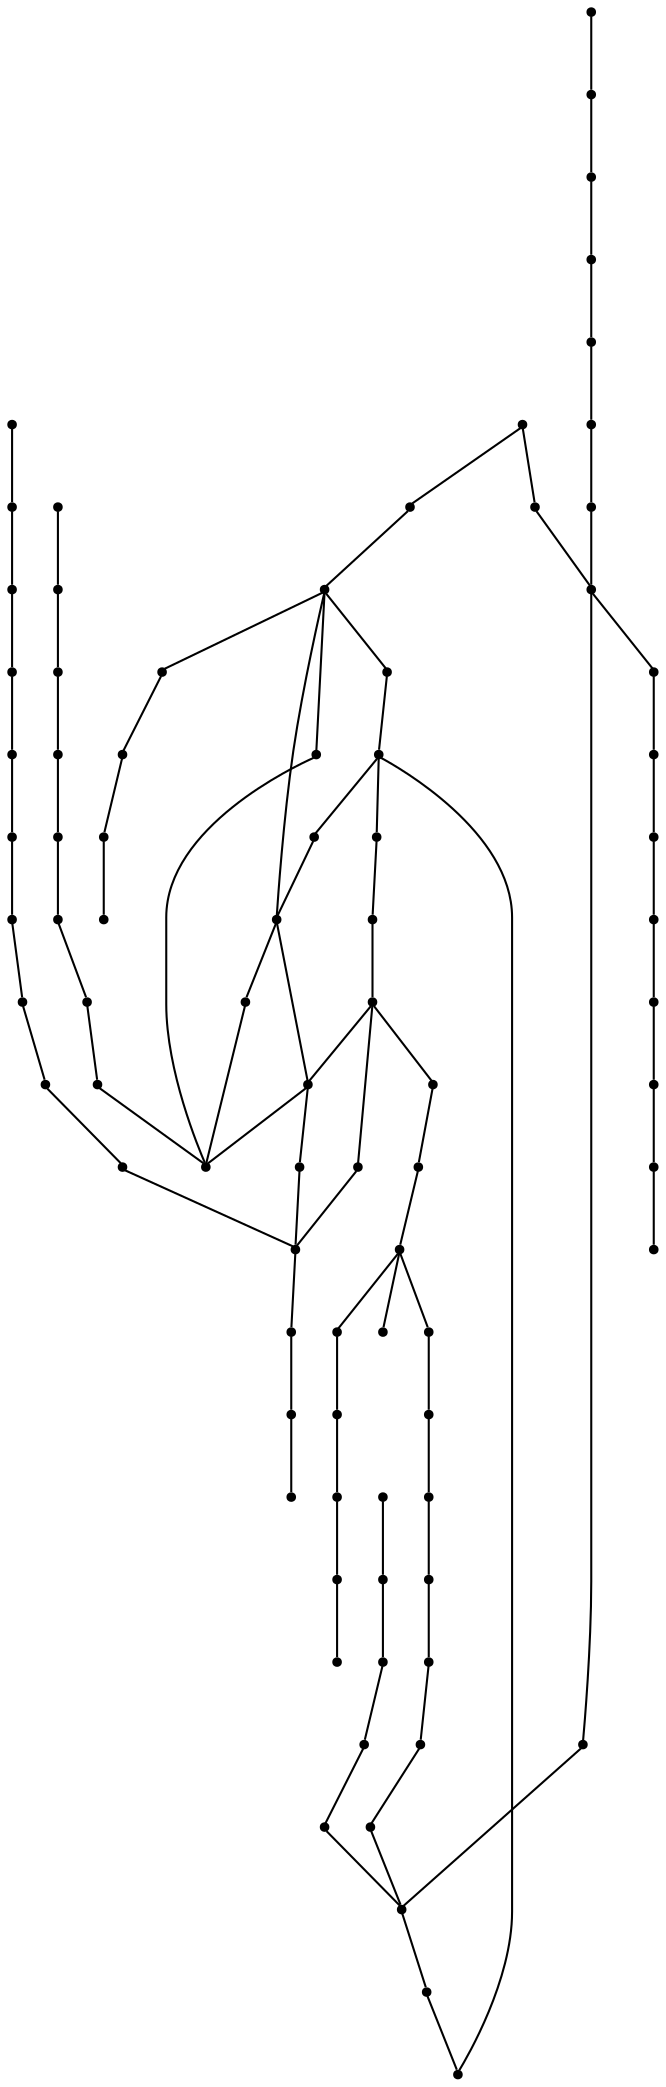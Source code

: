 graph {
  node [shape=point,comment="{\"directed\":false,\"doi\":\"10.1007/978-3-642-36763-2_41\",\"figure\":\"8 (1)\"}"]

  v0 [pos="1007.6347880986499,1128.8387708995897"]
  v1 [pos="992.8283014421585,1112.1902336685935"]
  v2 [pos="976.8209088151738,1094.6789250517759"]
  v3 [pos="960.3507140674279,1077.8637854452743"]
  v4 [pos="943.6594889969538,1060.9235032910653"]
  v5 [pos="959.9754587872176,731.4112205028018"]
  v6 [pos="944.5893560570206,749.8684745158073"]
  v7 [pos="928.1566359379698,767.9505552404619"]
  v8 [pos="927.1308872727358,1043.9455766306353"]
  v9 [pos="910.9692696882688,785.303400834471"]
  v10 [pos="910.4980691787339,1026.9429775573444"]
  v11 [pos="893.8611155145024,802.8103854201687"]
  v12 [pos="893.2522959525606,1010.5569344508076"]
  v13 [pos="876.9655932746904,820.2631924394807"]
  v14 [pos="874.5805144870938,995.4502958462404"]
  v15 [pos="883.1533607004034,934.0317578180947"]
  v16 [pos="915.4599899642616,924.0343435139373"]
  v17 [pos="859.7864981654484,838.3829176703563"]
  v18 [pos="853.8447653563129,981.0436415735659"]
  v19 [pos="860.8539842779219,951.4306416257929"]
  v20 [pos="843.441388511106,857.2402717393454"]
  v21 [pos="835.3647471011808,963.2492360957756"]
  v22 [pos="826.6251419713858,874.776252769024"]
  v23 [pos="825.4784437829778,939.8577538653335"]
  v24 [pos="813.6949953401034,921.1921832942539"]
  v25 [pos="813.0861757781616,1073.175518292133"]
  v26 [pos="819.8118854544982,1101.1301251280088"]
  v27 [pos="805.9977447806181,892.0375306451984"]
  v28 [pos="800.8523955493721,965.4537289026483"]
  v29 [pos="799.8183121195215,850.8307858456815"]
  v30 [pos="795.206642320355,1053.7763885592876"]
  v31 [pos="782.4307842707121,895.7506016033994"]
  v32 [pos="778.6780405961367,810.1449596187358"]
  v33 [pos="777.1686210865217,787.5371444400964"]
  v34 [pos="777.6940293781421,764.5999398320237"]
  v35 [pos="792.5255203284827,732.4530576479444"]
  v36 [pos="775.2797471023094,836.2201390460527"]
  v37 [pos="747.568118108385,856.7358862269388"]
  v38 [pos="775.2297385146111,949.0175779060743"]
  v39 [pos="754.5189936776792,964.1743244006789"]
  v40 [pos="774.6626563999087,1036.7570020710605"]
  v41 [pos="753.3222869015727,797.6179871093922"]
  v42 [pos="756.3911345085014,897.2258592796267"]
  v43 [pos="738.5491393035471,982.6356480900325"]
  v44 [pos="753.860165528039,1019.5750828836763"]
  v45 [pos="753.0137097382938,928.0516227791671"]
  v46 [pos="729.1715111235743,781.6778279177566"]
  v47 [pos="732.9992676796973,882.9069574032104"]
  v48 [pos="730.6517907691107,1003.9432016754178"]
  v49 [pos="732.978462580235,907.5775897808503"]
  v50 [pos="711.9340726620175,1034.0023398928636"]
  v51 [pos="712.1092299672767,982.9106055983086"]
  v52 [pos="706.9805502652636,789.9415600975751"]
  v53 [pos="715.6909519068223,864.1246379918914"]
  v54 [pos="693.7251569414693,964.6036752554153"]
  v55 [pos="682.116802179697,792.8880057736815"]
  v56 [pos="698.9122436199548,844.6464039250282"]
  v57 [pos="676.5919348496963,947.3299339954245"]
  v58 [pos="686.1155168466922,658.4826203428222"]
  v59 [pos="687.4706477746678,630.5488705982307"]
  v60 [pos="685.9445587358199,678.7234100154321"]
  v61 [pos="685.6151128489211,697.0763785720146"]
  v62 [pos="684.985488187517,715.0295014273852"]
  v63 [pos="684.1641003157782,733.0739376458187"]
  v64 [pos="682.9257197165897,751.3811223434839"]
  v65 [pos="681.9083058159721,770.751001277576"]
  v66 [pos="679.1563065127816,818.1505217052146"]
  v67 [pos="675.8622930128953,840.1664533299606"]
  v68 [pos="673.6731766300204,927.0558238477138"]
  v69 [pos="674.9699642056811,886.7365228468791"]
  v70 [pos="674.9449599118319,864.9581585789599"]
  v71 [pos="674.6822557660217,907.1441692497656"]
  v72 [pos="659.2252757245066,791.7668099397487"]
  v73 [pos="653.1208559449577,845.5798859373995"]
  v74 [pos="638.8522479149327,792.3294426948893"]
  v75 [pos="634.9952878705735,865.1496877220977"]
  v76 [pos="619.7843424456358,794.3881902175415"]
  v77 [pos="618.5334278874441,886.3908547120527"]
  v78 [pos="601.0458192390804,796.3177255161381"]
  v79 [pos="600.8623907933621,907.1108487746646"]
  v80 [pos="582.3490334797643,797.9178713853012"]
  v81 [pos="576.3822327526221,928.6185795654276"]
  v82 [pos="561.817517894164,798.1137245595589"]
  v83 [pos="532.1336593168436,795.8509845099524"]

  v0 -- v1 [id="-1",pos="1007.6347880986499,1128.8387708995897 1002.7270273770894,1123.2628691816872 997.8026448444141,1117.703627701335 992.8283014421585,1112.1902336685935"]
  v1 -- v2 [id="-2",pos="992.8283014421585,1112.1902336685935 987.5327514813845,1106.318453762437 982.2539823921186,1100.4258167649964 976.8209088151738,1094.6789250517759"]
  v2 -- v3 [id="-3",pos="976.8209088151738,1094.6789250517759 971.4294772492324,1088.9781351409374 965.846266566917,1083.4605442544616 960.3507140674279,1077.8637854452743"]
  v3 -- v4 [id="-4",pos="960.3507140674279,1077.8637854452743 954.7966591552306,1072.2087158046604 949.2051137082988,1066.5869666391475 943.6594889969538,1060.9235032910653"]
  v5 -- v6 [id="-5",pos="959.9754587872176,731.4112205028018 954.9426129722536,737.6413862823727 949.851471523093,743.8257682030262 944.5893560570206,749.8684745158073"]
  v83 -- v82 [id="-6",pos="532.1336593168436,795.8509845099524 542.0074525351023,796.859501179994 551.9020906179217,797.7054851508788 561.817517894164,798.1137245595589"]
  v82 -- v80 [id="-7",pos="561.817517894164,798.1137245595589 568.6557946109401,798.3970757753033 575.5107249509097,798.2304098111053 582.3490334797643,797.9178713853012"]
  v81 -- v79 [id="-8",pos="576.3822327526221,928.6185795654276 584.8758191718791,921.8424412682668 593.1859612393785,914.7954787278711 600.8623907933621,907.1108487746646"]
  v80 -- v78 [id="-9",pos="582.3490334797643,797.9178713853012 588.5951601638315,797.6303233158227 594.8163302721674,796.9010245964844 601.0458192390804,796.3177255161381"]
  v79 -- v77 [id="-10",pos="600.8623907933621,907.1108487746646 607.2752763939147,900.6847662321431 612.8001437239153,893.4336203987143 618.5334278874441,886.3908547120527"]
  v78 -- v76 [id="-11",pos="601.0458192390804,796.3177255161381 607.2919459231475,795.7258419622449 613.5381203253327,795.0465875442509 619.7843424456358,794.3881902175415"]
  v77 -- v75 [id="-12",pos="618.5334278874441,886.3908547120527 624.1874681629596,879.4438535969599 629.1994611603432,871.9843276167641 634.9952878705735,865.1496877220977"]
  v76 -- v74 [id="-13",pos="619.7843424456358,794.3881902175415 626.1430838882604,793.7172659183228 632.472669560767,792.7545966958916 638.8522479149327,792.3294426948893"]
  v75 -- v73 [id="-14",pos="634.9952878705735,865.1496877220977 640.7411378051843,858.3654100722405 645.5362360500692,850.2099058478072 653.1208559449577,845.5798859373995"]
  v74 -- v72 [id="-15",pos="638.8522479149327,792.3294426948893 645.6321812793939,791.879361926254 652.4287046428913,791.6793118982622 659.2252757245066,791.7668099397487"]
  v73 -- v67 [id="-16",pos="653.1208559449577,845.5798859373995 659.7715050216286,841.5166956358663 668.069176754282,840.1581867998784 675.8622930128953,840.1664533299606"]
  v72 -- v55 [id="-17",pos="659.2252757245066,791.7668099397487 666.8641352135592,791.8668349537447 674.4779745027231,792.7502726647716 682.116802179697,792.8880057736815"]
  v68 -- v71 [id="-18",pos="673.6731766300204,927.0558238477138 673.3604798025511,920.417227893384 674.4695761139493,913.7828287927883 674.6822557660217,907.1441692497656"]
  v71 -- v69 [id="-19",pos="674.6822557660217,907.1441692497656 674.9032383706318,900.3430405962791 674.932441858868,893.5419119427926 674.9699642056811,886.7365228468791"]
  v70 -- v67 [id="-20",pos="674.9449599118319,864.9581585789599 675.0992007753534,856.6901659567143 675.2910276098454,848.4179764807346 675.8622930128953,840.1664533299606"]
  v69 -- v70 [id="-21",pos="674.9699642056811,886.7365228468791 675.0116539348024,879.4811801597161 674.803221195235,872.2217042075122 674.9449599118319,864.9581585789599"]
  v67 -- v56 [id="-22",pos="675.8622930128953,840.1664533299606 683.6887165178957,840.174783448736 692.2032193788904,840.6165340985959 698.9122436199548,844.6464039250282"]
  v57 -- v68 [id="-23",pos="676.5919348496963,947.3299339954245 673.3812849020135,941.3039515088868 673.9984392285717,933.8777460037919 673.6731766300204,927.0558238477138"]
  v66 -- v67 [id="-24",pos="679.1563065127816,818.1505217052146 678.1847815356722,825.5058894063734 676.3709840571648,832.7612320935363 675.8622930128953,840.1664533299606"]
  v65 -- v64 [id="-25",pos="681.9083058159721,770.751001277576 682.0333431912575,764.2874649949124 682.5378827592581,757.8321952423311 682.9257197165897,751.3811223434839"]
  v55 -- v66 [id="-26",pos="682.116802179697,792.8880057736815 682.1084196969625,801.3643785426942 680.269617924606,809.744923151445 679.1563065127816,818.1505217052146"]
  v55 -- v65 [id="-27",pos="682.116802179697,792.8880057736815 682.1250892261953,785.507584127504 681.7623042808309,778.1271624813265 681.9083058159721,770.751001277576"]
  v64 -- v63 [id="-28",pos="682.9257197165897,751.3811223434839 683.2884569438362,745.2759719342347 683.8138652354565,739.1791516437609 684.1641003157782,733.0739376458187"]
  v63 -- v62 [id="-29",pos="684.1641003157782,733.0739376458187 684.505968819405,727.0646153968314 684.7436686713659,721.0469630290688 684.985488187517,715.0295014273852"]
  v62 -- v61 [id="-30",pos="684.985488187517,715.0295014273852 685.2273395157468,709.0493663884577 685.4567046030915,703.0650344957962 685.6151128489211,697.0763785720146"]
  v61 -- v60 [id="-31",pos="685.6151128489211,697.0763785720146 685.7777521012164,690.9630888100689 685.8652989417674,684.8453478396177 685.9445587358199,678.7234100154321"]
  v60 -- v58 [id="-32",pos="685.9445587358199,678.7234100154321 686.0320578582528,671.976522517024 685.898638000233,665.2253109874962 686.1155168466922,658.4826203428222"]
  v58 -- v59 [id="-33",pos="686.1155168466922,658.4826203428222 686.4073767626205,649.1644604566588 686.9035815660047,639.8587639543118 687.4706477746678,630.5488705982307"]
  v54 -- v57 [id="-34",pos="693.7251569414693,964.6036752554153 687.9918091537833,958.8652408383559 680.4029741584685,954.4853788459774 676.5919348496963,947.3299339954245"]
  v56 -- v53 [id="-35",pos="698.9122436199548,844.6464039250282 706.2591318508036,849.0596499812006 709.9910068017592,857.7235458056957 715.6909519068223,864.1246379918914"]
  v52 -- v55 [id="-36",pos="706.9805502652636,789.9415600975751 698.8621236899809,791.8752286612129 690.4602355875438,793.0420811766771 682.116802179697,792.8880057736815"]
  v51 -- v54 [id="-37",pos="712.1092299672767,982.9106055983086 706.1924537338724,976.6054051610677 699.8379273916739,970.7210982824021 693.7251569414693,964.6036752554153"]
  v53 -- v47 [id="-38",pos="715.6909519068223,864.1246379918914 721.3533905711117,870.479819141784 725.4563216078908,878.9562554994897 732.9992676796973,882.9069574032104"]
  v46 -- v52 [id="-39",pos="729.1715111235743,781.6778279177566 722.3374017891064,785.6284662327845 714.6568843830112,788.1122405790534 706.9805502652636,789.9415600975751"]
  v48 -- v51 [id="-40",pos="730.6517907691107,1003.9432016754178 723.1546540906156,998.3590970161257 718.5055096627539,989.7285216667316 712.1092299672767,982.9106055983086"]
  v48 -- v44 [id="-41",pos="730.6517907691107,1003.9432016754178 738.1279632877498,1009.5149701282792 746.3838975731638,1013.9989903996948 753.860165528039,1019.5750828836763"]
  v48 -- v50 [id="-42",pos="730.6517907691107,1003.9432016754178 724.4348357612009,1013.9781968971031 717.9134868783597,1023.8214722095719 711.9340726620175,1034.0023398928636"]
  v49 -- v45 [id="-43",pos="732.978462580235,907.5775897808503 736.835374906476,916.3081901442405 746.1921343628292,921.3673701433058 753.0137097382938,928.0516227791671"]
  v47 -- v49 [id="-44",pos="732.9992676796973,882.9069574032104 729.2508027297056,890.2290046292683 729.655261498152,900.0514228504525 732.978462580235,907.5775897808503"]
  v47 -- v42 [id="-45",pos="732.9992676796973,882.9069574032104 741.092658149052,887.1534739064921 747.5347949559588,894.925601901185 756.3911345085014,897.2258592796267"]
  v43 -- v48 [id="-46",pos="738.5491393035471,982.6356480900325 734.6504577179879,989.1325048477971 734.6421229533715,997.5046557490798 730.6517907691107,1003.9432016754178"]
  v37 -- v47 [id="-47",pos="747.568118108385,856.7358862269388 740.8590938673206,864.1371013757079 737.5442116438146,874.0178940170118 732.9992676796973,882.9069574032104"]
  v46 -- v41 [id="-48",pos="729.1715111235743,781.6778279177566 737.027201740968,777.1353696375284 742.5937428940507,760.3492900637009 750.5077609577199,764.783329622465 760.0980210716472,770.1551752247204 750.7829990625335,786.9329246797727 753.3222869015727,797.6179871093922"]
  v45 -- v38 [id="-49",pos="753.0137097382938,928.0516227791671 760.2772503229785,935.1819500960083 768.4498369622285,941.4204459943544 775.2297385146111,949.0175779060743"]
  v44 -- v40 [id="-50",pos="753.860165528039,1019.5750828836763 761.069561954796,1024.950934573587 767.7326654602734,1031.022764507735 774.6626563999087,1036.7570020710605"]
  v39 -- v43 [id="-51",pos="754.5189936776792,964.1743244006789 748.514670603724,969.67105819587 742.7312983223001,975.6595233535728 738.5491393035471,982.6356480900325"]
  v42 -- v31 [id="-52",pos="756.3911345085014,897.2258592796267 764.8055724759811,899.4095585839077 773.9538355686094,897.6759400482619 782.4307842707121,895.7506016033994"]
  v41 -- v36 [id="-53",pos="753.3222869015727,797.6179871093922 754.84839184646,804.0315426794044 759.1973574998165,809.436581579375 762.4580319412371,815.1666858776591 766.5192891549342,822.3095401670096 768.8209566722093,831.1401655443957 775.2797471023094,836.2201390460527"]
  v40 -- v30 [id="-54",pos="774.6626563999087,1036.7570020710605 781.5176026459175,1042.4245986841836 788.7519874604843,1047.6587747662222 795.206642320355,1053.7763885592876"]
  v38 -- v39 [id="-55",pos="775.2297385146111,949.0175779060743 768.5374474269368,954.3476457370676 760.8235273382186,958.3941122123573 754.5189936776792,964.1743244006789"]
  v38 -- v24 [id="-56",pos="775.2297385146111,949.0175779060743 781.4842635874519,944.0375658297202 791.9376490203573,947.5048029010119 798.4214596503459,942.8207326016044 805.5807679592077,937.6531974697679 807.3070185971641,927.2848703196867 813.6949953401034,921.1921832942539"]
  v38 -- v28 [id="-57",pos="775.2297385146111,949.0175779060743 781.9804683908361,956.5856497851202 790.9827776664413,963.1075604879035 800.8523955493721,965.4537289026483"]
  v36 -- v31 [id="-58",pos="775.2797471023094,836.2201390460527 775.4173820607555,845.738348960208 780.7170198736411,854.56477748386 781.8511841030459,864.0163464478132 783.110433425854,874.5179554982984 780.3667688872799,885.37388074585 782.4307842707121,895.7506016033994"]
  v36 -- v32 [id="-59",pos="775.2797471023094,836.2201390460527 775.1546779149453,827.4562182075616 778.3361402804314,818.9048107808787 778.6780405961367,810.1449596187358"]
  v33 -- v34 [id="-60",pos="777.1686210865217,787.5371444400964 777.0060136463051,779.885898550684 775.6425479537132,771.9720949481189 777.6940293781421,764.5999398320237"]
  v34 -- v35 [id="-61",pos="777.6940293781421,764.5999398320237 780.8545753018905,753.2313625419831 786.3627094785008,742.5171129023038 792.5255203284827,732.4530576479444"]
  v32 -- v33 [id="-62",pos="778.6780405961367,810.1449596187358 778.9699641362224,802.6020688620945 777.3353959090465,795.084168461779 777.1686210865217,787.5371444400964"]
  v31 -- v27 [id="-63",pos="782.4307842707121,895.7506016033994 790.1821948941648,893.9877958576936 798.8092488895596,895.4421964426364 805.9977447806181,892.0375306451984"]
  v31 -- v24 [id="-64",pos="782.4307842707121,895.7506016033994 783.9151517683599,903.2476449124304 791.3580329466515,908.3985198067164 797.2914946153281,913.224265713996 802.0073171601211,917.0541491011294 809.2459011690747,917.0458189823541 813.6949953401034,921.1921832942539"]
  v36 -- v37 [id="-65",pos="775.2797471023094,836.2201390460527 765.5435490773984,842.3252894553019 755.2778549087557,848.2221233064769 747.568118108385,856.7358862269388"]
  v29 -- v22 [id="-66",pos="799.8183121195215,850.8307858456815 809.4001897507143,858.0276905240318 818.5401180787261,865.9331640078217 826.6251419713858,874.776252769024"]
  v28 -- v21 [id="-67",pos="800.8523955493721,965.4537289026483 812.0687777835833,968.1166961856244 824.7278855044391,967.6957390383561 835.3647471011808,963.2492360957756"]
  v27 -- v22 [id="-68",pos="805.9977447806181,892.0375306451984 814.095207196045,888.1952474629417 820.153753958125,880.9857522233891 826.6251419713858,874.776252769024"]
  v25 -- v26 [id="-69",pos="813.0861757781616,1073.175518292133 817.5060346488756,1081.6768814174711 819.2448192458353,1091.561807323816 819.8118854544982,1101.1301251280088"]
  v30 -- v25 [id="-70",pos="795.206642320355,1053.7763885592876 801.5904516809861,1059.8273614021514 809.0332692351204,1065.3741394986869 813.0861757781616,1073.175518292133"]
  v36 -- v29 [id="-71",pos="775.2797471023094,836.2201390460527 782.7643180097224,842.1044459247183 792.2044887363969,845.1174053736408 799.8183121195215,850.8307858456815"]
  v24 -- v23 [id="-72",pos="813.6949953401034,921.1921832942539 819.0779967051924,926.2096491107501 822.1093696834258,933.3149860712656 825.4784437829778,939.8577538653335"]
  v24 -- v22 [id="-73",pos="813.6949953401034,921.1921832942539 822.9432915141679,912.369888035643 841.3273645399753,910.6238061161808 844.412945300294,898.2175885347318 846.7812909345005,888.7035118856178 833.2423883654337,882.0149352186365 826.6251419713858,874.776252769024"]
  v23 -- v21 [id="-74",pos="825.4784437829778,939.8577538653335 829.3562248328385,947.3839843844244 832.0665503129469,955.451990567371 835.3647471011808,963.2492360957756"]
  v21 -- v19 [id="-75",pos="835.3647471011808,963.2492360957756 844.0043509616181,959.6361265628776 852.864905614587,956.3147619531921 860.8539842779219,951.4306416257929"]
  v20 -- v22 [id="-76",pos="843.441388511106,857.2402717393454 837.9874780226202,863.224603632007 832.4668098870064,869.1630244883653 826.6251419713858,874.776252769024"]
  v18 -- v21 [id="-77",pos="853.8447653563129,981.0436415735659 847.2274235260289,975.6096062296142 838.687916371185,971.1255223695057 835.3647471011808,963.2492360957756"]
  v17 -- v20 [id="-78",pos="859.7864981654484,838.3829176703563 854.1950322487133,844.5464424997251 849.0412846286936,851.0891467051001 843.441388511106,857.2402717393454"]
  v19 -- v15 [id="-79",pos="860.8539842779219,951.4306416257929 868.8972389112636,946.5132008232926 874.7222850157694,938.2660017036386 883.1533607004034,934.0317578180947"]
  v14 -- v18 [id="-80",pos="874.5805144870938,995.4502958462404 867.8464859521802,990.4036428196844 860.3494606159607,986.3862999657615 853.8447653563129,981.0436415735659"]
  v13 -- v17 [id="-81",pos="876.9655932746904,820.2631924394807 871.2073048173124,826.272514688468 865.37392394819,832.2193292522945 859.7864981654484,838.3829176703563"]
  v15 -- v16 [id="-82",pos="883.1533607004034,934.0317578180947 893.2273075647507,928.9725778190292 904.368661011375,926.0513132653275 915.4599899642616,924.0343435139373"]
  v12 -- v14 [id="-83",pos="893.2522959525606,1010.5569344508076 887.2355025437594,1005.2810441861999 880.9809933769578,1000.2469181321532 874.5805144870938,995.4502958462404"]
  v11 -- v13 [id="-84",pos="893.8611155145024,802.8103854201687 888.2153145673673,808.615524376123 882.5654257681206,814.412269624609 876.9655932746904,820.2631924394807"]
  v10 -- v12 [id="-85",pos="910.4980691787339,1026.9429775573444 904.8481962855265,1021.3794120458723 899.2149770155127,1015.7868500904192 893.2522959525606,1010.5569344508076"]
  v9 -- v11 [id="-86",pos="910.9692696882688,785.303400834471 905.2485194837434,791.1210031742417 899.5526940428705,796.9636594590311 893.8611155145024,802.8103854201687"]
  v8 -- v10 [id="-87",pos="927.1308872727358,1043.9455766306353 921.5935655139285,1038.273846752471 916.1438383137903,1032.5103583903929 910.4980691787339,1026.9429775573444"]
  v7 -- v9 [id="-88",pos="928.1566359379698,767.9505552404619 922.5526360622314,773.8557192104121 916.6775177458696,779.4982618785167 910.9692696882688,785.303400834471"]
  v4 -- v8 [id="-89",pos="943.6594889969538,1060.9235032910653 938.130502002763,1055.2808970342678 932.6473721200018,1049.596640183594 927.1308872727358,1043.9455766306353"]
  v6 -- v7 [id="-90",pos="944.5893560570206,749.8684745158073 939.2395983141612,756.0068818114645 933.7606676257869,762.0370611517365 928.1566359379698,767.9505552404619"]
}